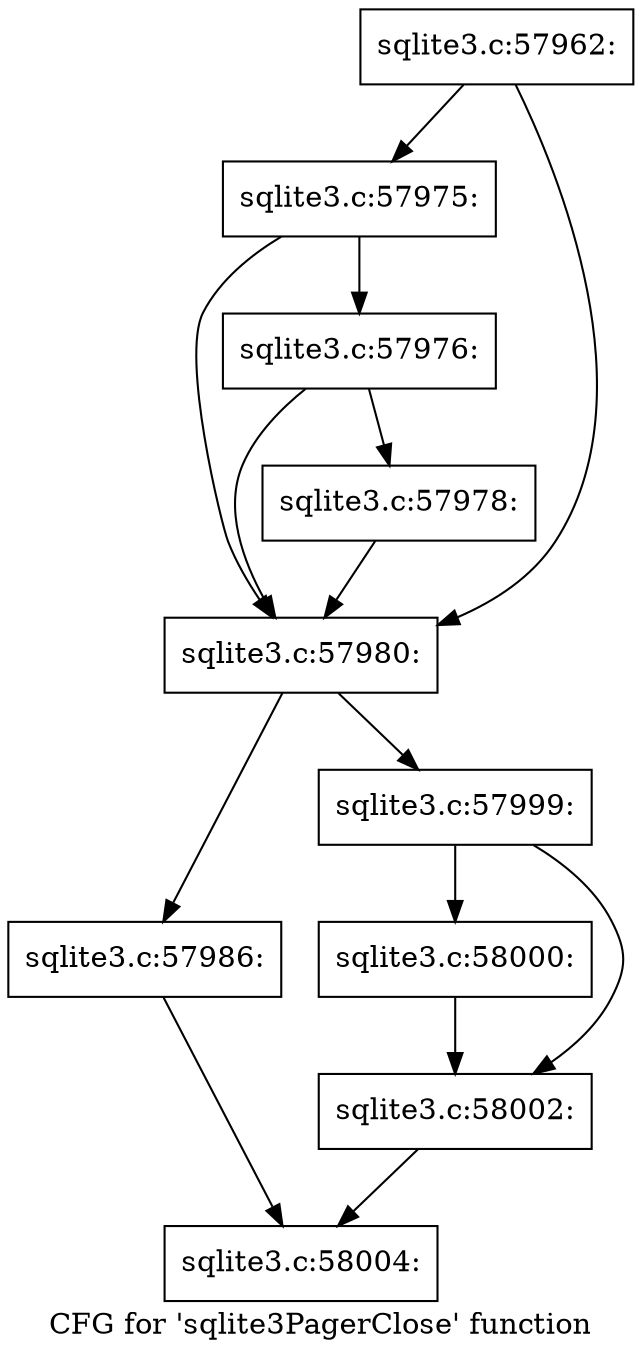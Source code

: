 digraph "CFG for 'sqlite3PagerClose' function" {
	label="CFG for 'sqlite3PagerClose' function";

	Node0x55c0f57eab80 [shape=record,label="{sqlite3.c:57962:}"];
	Node0x55c0f57eab80 -> Node0x55c0f7667ca0;
	Node0x55c0f57eab80 -> Node0x55c0f7667bd0;
	Node0x55c0f7667ca0 [shape=record,label="{sqlite3.c:57975:}"];
	Node0x55c0f7667ca0 -> Node0x55c0f7667c20;
	Node0x55c0f7667ca0 -> Node0x55c0f7667bd0;
	Node0x55c0f7667c20 [shape=record,label="{sqlite3.c:57976:}"];
	Node0x55c0f7667c20 -> Node0x55c0f7667490;
	Node0x55c0f7667c20 -> Node0x55c0f7667bd0;
	Node0x55c0f7667490 [shape=record,label="{sqlite3.c:57978:}"];
	Node0x55c0f7667490 -> Node0x55c0f7667bd0;
	Node0x55c0f7667bd0 [shape=record,label="{sqlite3.c:57980:}"];
	Node0x55c0f7667bd0 -> Node0x55c0f59123d0;
	Node0x55c0f7667bd0 -> Node0x55c0f76696a0;
	Node0x55c0f59123d0 [shape=record,label="{sqlite3.c:57986:}"];
	Node0x55c0f59123d0 -> Node0x55c0f7668710;
	Node0x55c0f76696a0 [shape=record,label="{sqlite3.c:57999:}"];
	Node0x55c0f76696a0 -> Node0x55c0f7669d50;
	Node0x55c0f76696a0 -> Node0x55c0f7669da0;
	Node0x55c0f7669d50 [shape=record,label="{sqlite3.c:58000:}"];
	Node0x55c0f7669d50 -> Node0x55c0f7669da0;
	Node0x55c0f7669da0 [shape=record,label="{sqlite3.c:58002:}"];
	Node0x55c0f7669da0 -> Node0x55c0f7668710;
	Node0x55c0f7668710 [shape=record,label="{sqlite3.c:58004:}"];
}
